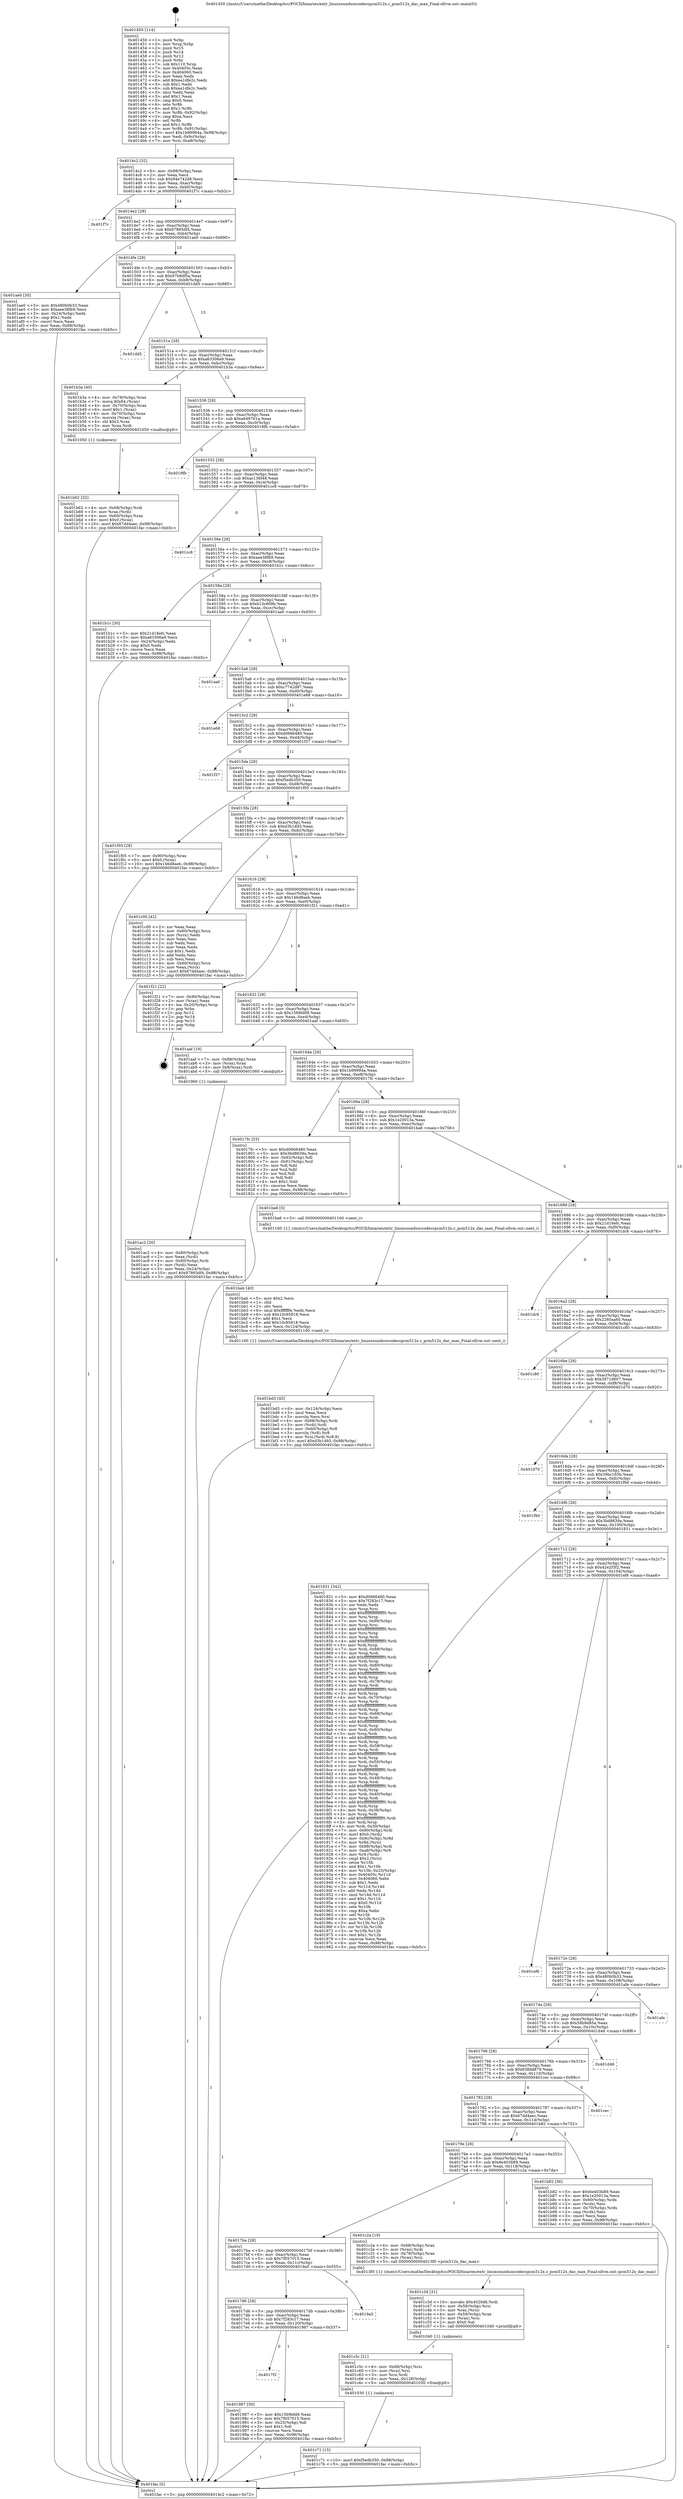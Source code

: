 digraph "0x401450" {
  label = "0x401450 (/mnt/c/Users/mathe/Desktop/tcc/POCII/binaries/extr_linuxsoundsoccodecspcm512x.c_pcm512x_dac_max_Final-ollvm.out::main(0))"
  labelloc = "t"
  node[shape=record]

  Entry [label="",width=0.3,height=0.3,shape=circle,fillcolor=black,style=filled]
  "0x4014c2" [label="{
     0x4014c2 [32]\l
     | [instrs]\l
     &nbsp;&nbsp;0x4014c2 \<+6\>: mov -0x98(%rbp),%eax\l
     &nbsp;&nbsp;0x4014c8 \<+2\>: mov %eax,%ecx\l
     &nbsp;&nbsp;0x4014ca \<+6\>: sub $0x94e742d8,%ecx\l
     &nbsp;&nbsp;0x4014d0 \<+6\>: mov %eax,-0xac(%rbp)\l
     &nbsp;&nbsp;0x4014d6 \<+6\>: mov %ecx,-0xb0(%rbp)\l
     &nbsp;&nbsp;0x4014dc \<+6\>: je 0000000000401f7c \<main+0xb2c\>\l
  }"]
  "0x401f7c" [label="{
     0x401f7c\l
  }", style=dashed]
  "0x4014e2" [label="{
     0x4014e2 [28]\l
     | [instrs]\l
     &nbsp;&nbsp;0x4014e2 \<+5\>: jmp 00000000004014e7 \<main+0x97\>\l
     &nbsp;&nbsp;0x4014e7 \<+6\>: mov -0xac(%rbp),%eax\l
     &nbsp;&nbsp;0x4014ed \<+5\>: sub $0x97865df4,%eax\l
     &nbsp;&nbsp;0x4014f2 \<+6\>: mov %eax,-0xb4(%rbp)\l
     &nbsp;&nbsp;0x4014f8 \<+6\>: je 0000000000401ae0 \<main+0x690\>\l
  }"]
  Exit [label="",width=0.3,height=0.3,shape=circle,fillcolor=black,style=filled,peripheries=2]
  "0x401ae0" [label="{
     0x401ae0 [30]\l
     | [instrs]\l
     &nbsp;&nbsp;0x401ae0 \<+5\>: mov $0x480b0b33,%eax\l
     &nbsp;&nbsp;0x401ae5 \<+5\>: mov $0xaee38fb9,%ecx\l
     &nbsp;&nbsp;0x401aea \<+3\>: mov -0x24(%rbp),%edx\l
     &nbsp;&nbsp;0x401aed \<+3\>: cmp $0x1,%edx\l
     &nbsp;&nbsp;0x401af0 \<+3\>: cmovl %ecx,%eax\l
     &nbsp;&nbsp;0x401af3 \<+6\>: mov %eax,-0x98(%rbp)\l
     &nbsp;&nbsp;0x401af9 \<+5\>: jmp 0000000000401fac \<main+0xb5c\>\l
  }"]
  "0x4014fe" [label="{
     0x4014fe [28]\l
     | [instrs]\l
     &nbsp;&nbsp;0x4014fe \<+5\>: jmp 0000000000401503 \<main+0xb3\>\l
     &nbsp;&nbsp;0x401503 \<+6\>: mov -0xac(%rbp),%eax\l
     &nbsp;&nbsp;0x401509 \<+5\>: sub $0x97b9df5a,%eax\l
     &nbsp;&nbsp;0x40150e \<+6\>: mov %eax,-0xb8(%rbp)\l
     &nbsp;&nbsp;0x401514 \<+6\>: je 0000000000401dd5 \<main+0x985\>\l
  }"]
  "0x401c71" [label="{
     0x401c71 [15]\l
     | [instrs]\l
     &nbsp;&nbsp;0x401c71 \<+10\>: movl $0xf5edb350,-0x98(%rbp)\l
     &nbsp;&nbsp;0x401c7b \<+5\>: jmp 0000000000401fac \<main+0xb5c\>\l
  }"]
  "0x401dd5" [label="{
     0x401dd5\l
  }", style=dashed]
  "0x40151a" [label="{
     0x40151a [28]\l
     | [instrs]\l
     &nbsp;&nbsp;0x40151a \<+5\>: jmp 000000000040151f \<main+0xcf\>\l
     &nbsp;&nbsp;0x40151f \<+6\>: mov -0xac(%rbp),%eax\l
     &nbsp;&nbsp;0x401525 \<+5\>: sub $0xa63306a9,%eax\l
     &nbsp;&nbsp;0x40152a \<+6\>: mov %eax,-0xbc(%rbp)\l
     &nbsp;&nbsp;0x401530 \<+6\>: je 0000000000401b3a \<main+0x6ea\>\l
  }"]
  "0x401c5c" [label="{
     0x401c5c [21]\l
     | [instrs]\l
     &nbsp;&nbsp;0x401c5c \<+4\>: mov -0x68(%rbp),%rsi\l
     &nbsp;&nbsp;0x401c60 \<+3\>: mov (%rsi),%rsi\l
     &nbsp;&nbsp;0x401c63 \<+3\>: mov %rsi,%rdi\l
     &nbsp;&nbsp;0x401c66 \<+6\>: mov %eax,-0x128(%rbp)\l
     &nbsp;&nbsp;0x401c6c \<+5\>: call 0000000000401030 \<free@plt\>\l
     | [calls]\l
     &nbsp;&nbsp;0x401030 \{1\} (unknown)\l
  }"]
  "0x401b3a" [label="{
     0x401b3a [40]\l
     | [instrs]\l
     &nbsp;&nbsp;0x401b3a \<+4\>: mov -0x78(%rbp),%rax\l
     &nbsp;&nbsp;0x401b3e \<+7\>: movq $0x64,(%rax)\l
     &nbsp;&nbsp;0x401b45 \<+4\>: mov -0x70(%rbp),%rax\l
     &nbsp;&nbsp;0x401b49 \<+6\>: movl $0x1,(%rax)\l
     &nbsp;&nbsp;0x401b4f \<+4\>: mov -0x70(%rbp),%rax\l
     &nbsp;&nbsp;0x401b53 \<+3\>: movslq (%rax),%rax\l
     &nbsp;&nbsp;0x401b56 \<+4\>: shl $0x3,%rax\l
     &nbsp;&nbsp;0x401b5a \<+3\>: mov %rax,%rdi\l
     &nbsp;&nbsp;0x401b5d \<+5\>: call 0000000000401050 \<malloc@plt\>\l
     | [calls]\l
     &nbsp;&nbsp;0x401050 \{1\} (unknown)\l
  }"]
  "0x401536" [label="{
     0x401536 [28]\l
     | [instrs]\l
     &nbsp;&nbsp;0x401536 \<+5\>: jmp 000000000040153b \<main+0xeb\>\l
     &nbsp;&nbsp;0x40153b \<+6\>: mov -0xac(%rbp),%eax\l
     &nbsp;&nbsp;0x401541 \<+5\>: sub $0xa649761a,%eax\l
     &nbsp;&nbsp;0x401546 \<+6\>: mov %eax,-0xc0(%rbp)\l
     &nbsp;&nbsp;0x40154c \<+6\>: je 00000000004019fb \<main+0x5ab\>\l
  }"]
  "0x401c3d" [label="{
     0x401c3d [31]\l
     | [instrs]\l
     &nbsp;&nbsp;0x401c3d \<+10\>: movabs $0x4020d6,%rdi\l
     &nbsp;&nbsp;0x401c47 \<+4\>: mov -0x58(%rbp),%rsi\l
     &nbsp;&nbsp;0x401c4b \<+3\>: mov %rax,(%rsi)\l
     &nbsp;&nbsp;0x401c4e \<+4\>: mov -0x58(%rbp),%rax\l
     &nbsp;&nbsp;0x401c52 \<+3\>: mov (%rax),%rsi\l
     &nbsp;&nbsp;0x401c55 \<+2\>: mov $0x0,%al\l
     &nbsp;&nbsp;0x401c57 \<+5\>: call 0000000000401040 \<printf@plt\>\l
     | [calls]\l
     &nbsp;&nbsp;0x401040 \{1\} (unknown)\l
  }"]
  "0x4019fb" [label="{
     0x4019fb\l
  }", style=dashed]
  "0x401552" [label="{
     0x401552 [28]\l
     | [instrs]\l
     &nbsp;&nbsp;0x401552 \<+5\>: jmp 0000000000401557 \<main+0x107\>\l
     &nbsp;&nbsp;0x401557 \<+6\>: mov -0xac(%rbp),%eax\l
     &nbsp;&nbsp;0x40155d \<+5\>: sub $0xac136f48,%eax\l
     &nbsp;&nbsp;0x401562 \<+6\>: mov %eax,-0xc4(%rbp)\l
     &nbsp;&nbsp;0x401568 \<+6\>: je 0000000000401cc8 \<main+0x878\>\l
  }"]
  "0x401bd3" [label="{
     0x401bd3 [45]\l
     | [instrs]\l
     &nbsp;&nbsp;0x401bd3 \<+6\>: mov -0x124(%rbp),%ecx\l
     &nbsp;&nbsp;0x401bd9 \<+3\>: imul %eax,%ecx\l
     &nbsp;&nbsp;0x401bdc \<+3\>: movslq %ecx,%rsi\l
     &nbsp;&nbsp;0x401bdf \<+4\>: mov -0x68(%rbp),%rdi\l
     &nbsp;&nbsp;0x401be3 \<+3\>: mov (%rdi),%rdi\l
     &nbsp;&nbsp;0x401be6 \<+4\>: mov -0x60(%rbp),%r8\l
     &nbsp;&nbsp;0x401bea \<+3\>: movslq (%r8),%r8\l
     &nbsp;&nbsp;0x401bed \<+4\>: mov %rsi,(%rdi,%r8,8)\l
     &nbsp;&nbsp;0x401bf1 \<+10\>: movl $0xd3b1493,-0x98(%rbp)\l
     &nbsp;&nbsp;0x401bfb \<+5\>: jmp 0000000000401fac \<main+0xb5c\>\l
  }"]
  "0x401cc8" [label="{
     0x401cc8\l
  }", style=dashed]
  "0x40156e" [label="{
     0x40156e [28]\l
     | [instrs]\l
     &nbsp;&nbsp;0x40156e \<+5\>: jmp 0000000000401573 \<main+0x123\>\l
     &nbsp;&nbsp;0x401573 \<+6\>: mov -0xac(%rbp),%eax\l
     &nbsp;&nbsp;0x401579 \<+5\>: sub $0xaee38fb9,%eax\l
     &nbsp;&nbsp;0x40157e \<+6\>: mov %eax,-0xc8(%rbp)\l
     &nbsp;&nbsp;0x401584 \<+6\>: je 0000000000401b1c \<main+0x6cc\>\l
  }"]
  "0x401bab" [label="{
     0x401bab [40]\l
     | [instrs]\l
     &nbsp;&nbsp;0x401bab \<+5\>: mov $0x2,%ecx\l
     &nbsp;&nbsp;0x401bb0 \<+1\>: cltd\l
     &nbsp;&nbsp;0x401bb1 \<+2\>: idiv %ecx\l
     &nbsp;&nbsp;0x401bb3 \<+6\>: imul $0xfffffffe,%edx,%ecx\l
     &nbsp;&nbsp;0x401bb9 \<+6\>: sub $0x10c95818,%ecx\l
     &nbsp;&nbsp;0x401bbf \<+3\>: add $0x1,%ecx\l
     &nbsp;&nbsp;0x401bc2 \<+6\>: add $0x10c95818,%ecx\l
     &nbsp;&nbsp;0x401bc8 \<+6\>: mov %ecx,-0x124(%rbp)\l
     &nbsp;&nbsp;0x401bce \<+5\>: call 0000000000401160 \<next_i\>\l
     | [calls]\l
     &nbsp;&nbsp;0x401160 \{1\} (/mnt/c/Users/mathe/Desktop/tcc/POCII/binaries/extr_linuxsoundsoccodecspcm512x.c_pcm512x_dac_max_Final-ollvm.out::next_i)\l
  }"]
  "0x401b1c" [label="{
     0x401b1c [30]\l
     | [instrs]\l
     &nbsp;&nbsp;0x401b1c \<+5\>: mov $0x21d18efc,%eax\l
     &nbsp;&nbsp;0x401b21 \<+5\>: mov $0xa63306a9,%ecx\l
     &nbsp;&nbsp;0x401b26 \<+3\>: mov -0x24(%rbp),%edx\l
     &nbsp;&nbsp;0x401b29 \<+3\>: cmp $0x0,%edx\l
     &nbsp;&nbsp;0x401b2c \<+3\>: cmove %ecx,%eax\l
     &nbsp;&nbsp;0x401b2f \<+6\>: mov %eax,-0x98(%rbp)\l
     &nbsp;&nbsp;0x401b35 \<+5\>: jmp 0000000000401fac \<main+0xb5c\>\l
  }"]
  "0x40158a" [label="{
     0x40158a [28]\l
     | [instrs]\l
     &nbsp;&nbsp;0x40158a \<+5\>: jmp 000000000040158f \<main+0x13f\>\l
     &nbsp;&nbsp;0x40158f \<+6\>: mov -0xac(%rbp),%eax\l
     &nbsp;&nbsp;0x401595 \<+5\>: sub $0xb13c809b,%eax\l
     &nbsp;&nbsp;0x40159a \<+6\>: mov %eax,-0xcc(%rbp)\l
     &nbsp;&nbsp;0x4015a0 \<+6\>: je 0000000000401aa0 \<main+0x650\>\l
  }"]
  "0x401b62" [label="{
     0x401b62 [32]\l
     | [instrs]\l
     &nbsp;&nbsp;0x401b62 \<+4\>: mov -0x68(%rbp),%rdi\l
     &nbsp;&nbsp;0x401b66 \<+3\>: mov %rax,(%rdi)\l
     &nbsp;&nbsp;0x401b69 \<+4\>: mov -0x60(%rbp),%rax\l
     &nbsp;&nbsp;0x401b6d \<+6\>: movl $0x0,(%rax)\l
     &nbsp;&nbsp;0x401b73 \<+10\>: movl $0x67dd4aec,-0x98(%rbp)\l
     &nbsp;&nbsp;0x401b7d \<+5\>: jmp 0000000000401fac \<main+0xb5c\>\l
  }"]
  "0x401aa0" [label="{
     0x401aa0\l
  }", style=dashed]
  "0x4015a6" [label="{
     0x4015a6 [28]\l
     | [instrs]\l
     &nbsp;&nbsp;0x4015a6 \<+5\>: jmp 00000000004015ab \<main+0x15b\>\l
     &nbsp;&nbsp;0x4015ab \<+6\>: mov -0xac(%rbp),%eax\l
     &nbsp;&nbsp;0x4015b1 \<+5\>: sub $0xc7742d87,%eax\l
     &nbsp;&nbsp;0x4015b6 \<+6\>: mov %eax,-0xd0(%rbp)\l
     &nbsp;&nbsp;0x4015bc \<+6\>: je 0000000000401e68 \<main+0xa18\>\l
  }"]
  "0x401ac2" [label="{
     0x401ac2 [30]\l
     | [instrs]\l
     &nbsp;&nbsp;0x401ac2 \<+4\>: mov -0x80(%rbp),%rdi\l
     &nbsp;&nbsp;0x401ac6 \<+2\>: mov %eax,(%rdi)\l
     &nbsp;&nbsp;0x401ac8 \<+4\>: mov -0x80(%rbp),%rdi\l
     &nbsp;&nbsp;0x401acc \<+2\>: mov (%rdi),%eax\l
     &nbsp;&nbsp;0x401ace \<+3\>: mov %eax,-0x24(%rbp)\l
     &nbsp;&nbsp;0x401ad1 \<+10\>: movl $0x97865df4,-0x98(%rbp)\l
     &nbsp;&nbsp;0x401adb \<+5\>: jmp 0000000000401fac \<main+0xb5c\>\l
  }"]
  "0x401e68" [label="{
     0x401e68\l
  }", style=dashed]
  "0x4015c2" [label="{
     0x4015c2 [28]\l
     | [instrs]\l
     &nbsp;&nbsp;0x4015c2 \<+5\>: jmp 00000000004015c7 \<main+0x177\>\l
     &nbsp;&nbsp;0x4015c7 \<+6\>: mov -0xac(%rbp),%eax\l
     &nbsp;&nbsp;0x4015cd \<+5\>: sub $0xd0666480,%eax\l
     &nbsp;&nbsp;0x4015d2 \<+6\>: mov %eax,-0xd4(%rbp)\l
     &nbsp;&nbsp;0x4015d8 \<+6\>: je 0000000000401f37 \<main+0xae7\>\l
  }"]
  "0x4017f2" [label="{
     0x4017f2\l
  }", style=dashed]
  "0x401f37" [label="{
     0x401f37\l
  }", style=dashed]
  "0x4015de" [label="{
     0x4015de [28]\l
     | [instrs]\l
     &nbsp;&nbsp;0x4015de \<+5\>: jmp 00000000004015e3 \<main+0x193\>\l
     &nbsp;&nbsp;0x4015e3 \<+6\>: mov -0xac(%rbp),%eax\l
     &nbsp;&nbsp;0x4015e9 \<+5\>: sub $0xf5edb350,%eax\l
     &nbsp;&nbsp;0x4015ee \<+6\>: mov %eax,-0xd8(%rbp)\l
     &nbsp;&nbsp;0x4015f4 \<+6\>: je 0000000000401f05 \<main+0xab5\>\l
  }"]
  "0x401987" [label="{
     0x401987 [30]\l
     | [instrs]\l
     &nbsp;&nbsp;0x401987 \<+5\>: mov $0x1569bfd9,%eax\l
     &nbsp;&nbsp;0x40198c \<+5\>: mov $0x7f057015,%ecx\l
     &nbsp;&nbsp;0x401991 \<+3\>: mov -0x25(%rbp),%dl\l
     &nbsp;&nbsp;0x401994 \<+3\>: test $0x1,%dl\l
     &nbsp;&nbsp;0x401997 \<+3\>: cmovne %ecx,%eax\l
     &nbsp;&nbsp;0x40199a \<+6\>: mov %eax,-0x98(%rbp)\l
     &nbsp;&nbsp;0x4019a0 \<+5\>: jmp 0000000000401fac \<main+0xb5c\>\l
  }"]
  "0x401f05" [label="{
     0x401f05 [28]\l
     | [instrs]\l
     &nbsp;&nbsp;0x401f05 \<+7\>: mov -0x90(%rbp),%rax\l
     &nbsp;&nbsp;0x401f0c \<+6\>: movl $0x0,(%rax)\l
     &nbsp;&nbsp;0x401f12 \<+10\>: movl $0x146d8aeb,-0x98(%rbp)\l
     &nbsp;&nbsp;0x401f1c \<+5\>: jmp 0000000000401fac \<main+0xb5c\>\l
  }"]
  "0x4015fa" [label="{
     0x4015fa [28]\l
     | [instrs]\l
     &nbsp;&nbsp;0x4015fa \<+5\>: jmp 00000000004015ff \<main+0x1af\>\l
     &nbsp;&nbsp;0x4015ff \<+6\>: mov -0xac(%rbp),%eax\l
     &nbsp;&nbsp;0x401605 \<+5\>: sub $0xd3b1493,%eax\l
     &nbsp;&nbsp;0x40160a \<+6\>: mov %eax,-0xdc(%rbp)\l
     &nbsp;&nbsp;0x401610 \<+6\>: je 0000000000401c00 \<main+0x7b0\>\l
  }"]
  "0x4017d6" [label="{
     0x4017d6 [28]\l
     | [instrs]\l
     &nbsp;&nbsp;0x4017d6 \<+5\>: jmp 00000000004017db \<main+0x38b\>\l
     &nbsp;&nbsp;0x4017db \<+6\>: mov -0xac(%rbp),%eax\l
     &nbsp;&nbsp;0x4017e1 \<+5\>: sub $0x7f283c17,%eax\l
     &nbsp;&nbsp;0x4017e6 \<+6\>: mov %eax,-0x120(%rbp)\l
     &nbsp;&nbsp;0x4017ec \<+6\>: je 0000000000401987 \<main+0x537\>\l
  }"]
  "0x401c00" [label="{
     0x401c00 [42]\l
     | [instrs]\l
     &nbsp;&nbsp;0x401c00 \<+2\>: xor %eax,%eax\l
     &nbsp;&nbsp;0x401c02 \<+4\>: mov -0x60(%rbp),%rcx\l
     &nbsp;&nbsp;0x401c06 \<+2\>: mov (%rcx),%edx\l
     &nbsp;&nbsp;0x401c08 \<+2\>: mov %eax,%esi\l
     &nbsp;&nbsp;0x401c0a \<+2\>: sub %edx,%esi\l
     &nbsp;&nbsp;0x401c0c \<+2\>: mov %eax,%edx\l
     &nbsp;&nbsp;0x401c0e \<+3\>: sub $0x1,%edx\l
     &nbsp;&nbsp;0x401c11 \<+2\>: add %edx,%esi\l
     &nbsp;&nbsp;0x401c13 \<+2\>: sub %esi,%eax\l
     &nbsp;&nbsp;0x401c15 \<+4\>: mov -0x60(%rbp),%rcx\l
     &nbsp;&nbsp;0x401c19 \<+2\>: mov %eax,(%rcx)\l
     &nbsp;&nbsp;0x401c1b \<+10\>: movl $0x67dd4aec,-0x98(%rbp)\l
     &nbsp;&nbsp;0x401c25 \<+5\>: jmp 0000000000401fac \<main+0xb5c\>\l
  }"]
  "0x401616" [label="{
     0x401616 [28]\l
     | [instrs]\l
     &nbsp;&nbsp;0x401616 \<+5\>: jmp 000000000040161b \<main+0x1cb\>\l
     &nbsp;&nbsp;0x40161b \<+6\>: mov -0xac(%rbp),%eax\l
     &nbsp;&nbsp;0x401621 \<+5\>: sub $0x146d8aeb,%eax\l
     &nbsp;&nbsp;0x401626 \<+6\>: mov %eax,-0xe0(%rbp)\l
     &nbsp;&nbsp;0x40162c \<+6\>: je 0000000000401f21 \<main+0xad1\>\l
  }"]
  "0x4019a5" [label="{
     0x4019a5\l
  }", style=dashed]
  "0x401f21" [label="{
     0x401f21 [22]\l
     | [instrs]\l
     &nbsp;&nbsp;0x401f21 \<+7\>: mov -0x90(%rbp),%rax\l
     &nbsp;&nbsp;0x401f28 \<+2\>: mov (%rax),%eax\l
     &nbsp;&nbsp;0x401f2a \<+4\>: lea -0x20(%rbp),%rsp\l
     &nbsp;&nbsp;0x401f2e \<+1\>: pop %rbx\l
     &nbsp;&nbsp;0x401f2f \<+2\>: pop %r12\l
     &nbsp;&nbsp;0x401f31 \<+2\>: pop %r14\l
     &nbsp;&nbsp;0x401f33 \<+2\>: pop %r15\l
     &nbsp;&nbsp;0x401f35 \<+1\>: pop %rbp\l
     &nbsp;&nbsp;0x401f36 \<+1\>: ret\l
  }"]
  "0x401632" [label="{
     0x401632 [28]\l
     | [instrs]\l
     &nbsp;&nbsp;0x401632 \<+5\>: jmp 0000000000401637 \<main+0x1e7\>\l
     &nbsp;&nbsp;0x401637 \<+6\>: mov -0xac(%rbp),%eax\l
     &nbsp;&nbsp;0x40163d \<+5\>: sub $0x1569bfd9,%eax\l
     &nbsp;&nbsp;0x401642 \<+6\>: mov %eax,-0xe4(%rbp)\l
     &nbsp;&nbsp;0x401648 \<+6\>: je 0000000000401aaf \<main+0x65f\>\l
  }"]
  "0x4017ba" [label="{
     0x4017ba [28]\l
     | [instrs]\l
     &nbsp;&nbsp;0x4017ba \<+5\>: jmp 00000000004017bf \<main+0x36f\>\l
     &nbsp;&nbsp;0x4017bf \<+6\>: mov -0xac(%rbp),%eax\l
     &nbsp;&nbsp;0x4017c5 \<+5\>: sub $0x7f057015,%eax\l
     &nbsp;&nbsp;0x4017ca \<+6\>: mov %eax,-0x11c(%rbp)\l
     &nbsp;&nbsp;0x4017d0 \<+6\>: je 00000000004019a5 \<main+0x555\>\l
  }"]
  "0x401aaf" [label="{
     0x401aaf [19]\l
     | [instrs]\l
     &nbsp;&nbsp;0x401aaf \<+7\>: mov -0x88(%rbp),%rax\l
     &nbsp;&nbsp;0x401ab6 \<+3\>: mov (%rax),%rax\l
     &nbsp;&nbsp;0x401ab9 \<+4\>: mov 0x8(%rax),%rdi\l
     &nbsp;&nbsp;0x401abd \<+5\>: call 0000000000401060 \<atoi@plt\>\l
     | [calls]\l
     &nbsp;&nbsp;0x401060 \{1\} (unknown)\l
  }"]
  "0x40164e" [label="{
     0x40164e [28]\l
     | [instrs]\l
     &nbsp;&nbsp;0x40164e \<+5\>: jmp 0000000000401653 \<main+0x203\>\l
     &nbsp;&nbsp;0x401653 \<+6\>: mov -0xac(%rbp),%eax\l
     &nbsp;&nbsp;0x401659 \<+5\>: sub $0x1b99994a,%eax\l
     &nbsp;&nbsp;0x40165e \<+6\>: mov %eax,-0xe8(%rbp)\l
     &nbsp;&nbsp;0x401664 \<+6\>: je 00000000004017fc \<main+0x3ac\>\l
  }"]
  "0x401c2a" [label="{
     0x401c2a [19]\l
     | [instrs]\l
     &nbsp;&nbsp;0x401c2a \<+4\>: mov -0x68(%rbp),%rax\l
     &nbsp;&nbsp;0x401c2e \<+3\>: mov (%rax),%rdi\l
     &nbsp;&nbsp;0x401c31 \<+4\>: mov -0x78(%rbp),%rax\l
     &nbsp;&nbsp;0x401c35 \<+3\>: mov (%rax),%rsi\l
     &nbsp;&nbsp;0x401c38 \<+5\>: call 00000000004013f0 \<pcm512x_dac_max\>\l
     | [calls]\l
     &nbsp;&nbsp;0x4013f0 \{1\} (/mnt/c/Users/mathe/Desktop/tcc/POCII/binaries/extr_linuxsoundsoccodecspcm512x.c_pcm512x_dac_max_Final-ollvm.out::pcm512x_dac_max)\l
  }"]
  "0x4017fc" [label="{
     0x4017fc [53]\l
     | [instrs]\l
     &nbsp;&nbsp;0x4017fc \<+5\>: mov $0xd0666480,%eax\l
     &nbsp;&nbsp;0x401801 \<+5\>: mov $0x3bd8639a,%ecx\l
     &nbsp;&nbsp;0x401806 \<+6\>: mov -0x92(%rbp),%dl\l
     &nbsp;&nbsp;0x40180c \<+7\>: mov -0x91(%rbp),%sil\l
     &nbsp;&nbsp;0x401813 \<+3\>: mov %dl,%dil\l
     &nbsp;&nbsp;0x401816 \<+3\>: and %sil,%dil\l
     &nbsp;&nbsp;0x401819 \<+3\>: xor %sil,%dl\l
     &nbsp;&nbsp;0x40181c \<+3\>: or %dl,%dil\l
     &nbsp;&nbsp;0x40181f \<+4\>: test $0x1,%dil\l
     &nbsp;&nbsp;0x401823 \<+3\>: cmovne %ecx,%eax\l
     &nbsp;&nbsp;0x401826 \<+6\>: mov %eax,-0x98(%rbp)\l
     &nbsp;&nbsp;0x40182c \<+5\>: jmp 0000000000401fac \<main+0xb5c\>\l
  }"]
  "0x40166a" [label="{
     0x40166a [28]\l
     | [instrs]\l
     &nbsp;&nbsp;0x40166a \<+5\>: jmp 000000000040166f \<main+0x21f\>\l
     &nbsp;&nbsp;0x40166f \<+6\>: mov -0xac(%rbp),%eax\l
     &nbsp;&nbsp;0x401675 \<+5\>: sub $0x1e20013a,%eax\l
     &nbsp;&nbsp;0x40167a \<+6\>: mov %eax,-0xec(%rbp)\l
     &nbsp;&nbsp;0x401680 \<+6\>: je 0000000000401ba6 \<main+0x756\>\l
  }"]
  "0x401fac" [label="{
     0x401fac [5]\l
     | [instrs]\l
     &nbsp;&nbsp;0x401fac \<+5\>: jmp 00000000004014c2 \<main+0x72\>\l
  }"]
  "0x401450" [label="{
     0x401450 [114]\l
     | [instrs]\l
     &nbsp;&nbsp;0x401450 \<+1\>: push %rbp\l
     &nbsp;&nbsp;0x401451 \<+3\>: mov %rsp,%rbp\l
     &nbsp;&nbsp;0x401454 \<+2\>: push %r15\l
     &nbsp;&nbsp;0x401456 \<+2\>: push %r14\l
     &nbsp;&nbsp;0x401458 \<+2\>: push %r12\l
     &nbsp;&nbsp;0x40145a \<+1\>: push %rbx\l
     &nbsp;&nbsp;0x40145b \<+7\>: sub $0x110,%rsp\l
     &nbsp;&nbsp;0x401462 \<+7\>: mov 0x40405c,%eax\l
     &nbsp;&nbsp;0x401469 \<+7\>: mov 0x404060,%ecx\l
     &nbsp;&nbsp;0x401470 \<+2\>: mov %eax,%edx\l
     &nbsp;&nbsp;0x401472 \<+6\>: add $0xea1dfe2c,%edx\l
     &nbsp;&nbsp;0x401478 \<+3\>: sub $0x1,%edx\l
     &nbsp;&nbsp;0x40147b \<+6\>: sub $0xea1dfe2c,%edx\l
     &nbsp;&nbsp;0x401481 \<+3\>: imul %edx,%eax\l
     &nbsp;&nbsp;0x401484 \<+3\>: and $0x1,%eax\l
     &nbsp;&nbsp;0x401487 \<+3\>: cmp $0x0,%eax\l
     &nbsp;&nbsp;0x40148a \<+4\>: sete %r8b\l
     &nbsp;&nbsp;0x40148e \<+4\>: and $0x1,%r8b\l
     &nbsp;&nbsp;0x401492 \<+7\>: mov %r8b,-0x92(%rbp)\l
     &nbsp;&nbsp;0x401499 \<+3\>: cmp $0xa,%ecx\l
     &nbsp;&nbsp;0x40149c \<+4\>: setl %r8b\l
     &nbsp;&nbsp;0x4014a0 \<+4\>: and $0x1,%r8b\l
     &nbsp;&nbsp;0x4014a4 \<+7\>: mov %r8b,-0x91(%rbp)\l
     &nbsp;&nbsp;0x4014ab \<+10\>: movl $0x1b99994a,-0x98(%rbp)\l
     &nbsp;&nbsp;0x4014b5 \<+6\>: mov %edi,-0x9c(%rbp)\l
     &nbsp;&nbsp;0x4014bb \<+7\>: mov %rsi,-0xa8(%rbp)\l
  }"]
  "0x40179e" [label="{
     0x40179e [28]\l
     | [instrs]\l
     &nbsp;&nbsp;0x40179e \<+5\>: jmp 00000000004017a3 \<main+0x353\>\l
     &nbsp;&nbsp;0x4017a3 \<+6\>: mov -0xac(%rbp),%eax\l
     &nbsp;&nbsp;0x4017a9 \<+5\>: sub $0x6e403b89,%eax\l
     &nbsp;&nbsp;0x4017ae \<+6\>: mov %eax,-0x118(%rbp)\l
     &nbsp;&nbsp;0x4017b4 \<+6\>: je 0000000000401c2a \<main+0x7da\>\l
  }"]
  "0x401ba6" [label="{
     0x401ba6 [5]\l
     | [instrs]\l
     &nbsp;&nbsp;0x401ba6 \<+5\>: call 0000000000401160 \<next_i\>\l
     | [calls]\l
     &nbsp;&nbsp;0x401160 \{1\} (/mnt/c/Users/mathe/Desktop/tcc/POCII/binaries/extr_linuxsoundsoccodecspcm512x.c_pcm512x_dac_max_Final-ollvm.out::next_i)\l
  }"]
  "0x401686" [label="{
     0x401686 [28]\l
     | [instrs]\l
     &nbsp;&nbsp;0x401686 \<+5\>: jmp 000000000040168b \<main+0x23b\>\l
     &nbsp;&nbsp;0x40168b \<+6\>: mov -0xac(%rbp),%eax\l
     &nbsp;&nbsp;0x401691 \<+5\>: sub $0x21d18efc,%eax\l
     &nbsp;&nbsp;0x401696 \<+6\>: mov %eax,-0xf0(%rbp)\l
     &nbsp;&nbsp;0x40169c \<+6\>: je 0000000000401dc6 \<main+0x976\>\l
  }"]
  "0x401b82" [label="{
     0x401b82 [36]\l
     | [instrs]\l
     &nbsp;&nbsp;0x401b82 \<+5\>: mov $0x6e403b89,%eax\l
     &nbsp;&nbsp;0x401b87 \<+5\>: mov $0x1e20013a,%ecx\l
     &nbsp;&nbsp;0x401b8c \<+4\>: mov -0x60(%rbp),%rdx\l
     &nbsp;&nbsp;0x401b90 \<+2\>: mov (%rdx),%esi\l
     &nbsp;&nbsp;0x401b92 \<+4\>: mov -0x70(%rbp),%rdx\l
     &nbsp;&nbsp;0x401b96 \<+2\>: cmp (%rdx),%esi\l
     &nbsp;&nbsp;0x401b98 \<+3\>: cmovl %ecx,%eax\l
     &nbsp;&nbsp;0x401b9b \<+6\>: mov %eax,-0x98(%rbp)\l
     &nbsp;&nbsp;0x401ba1 \<+5\>: jmp 0000000000401fac \<main+0xb5c\>\l
  }"]
  "0x401dc6" [label="{
     0x401dc6\l
  }", style=dashed]
  "0x4016a2" [label="{
     0x4016a2 [28]\l
     | [instrs]\l
     &nbsp;&nbsp;0x4016a2 \<+5\>: jmp 00000000004016a7 \<main+0x257\>\l
     &nbsp;&nbsp;0x4016a7 \<+6\>: mov -0xac(%rbp),%eax\l
     &nbsp;&nbsp;0x4016ad \<+5\>: sub $0x2260aa60,%eax\l
     &nbsp;&nbsp;0x4016b2 \<+6\>: mov %eax,-0xf4(%rbp)\l
     &nbsp;&nbsp;0x4016b8 \<+6\>: je 0000000000401c80 \<main+0x830\>\l
  }"]
  "0x401782" [label="{
     0x401782 [28]\l
     | [instrs]\l
     &nbsp;&nbsp;0x401782 \<+5\>: jmp 0000000000401787 \<main+0x337\>\l
     &nbsp;&nbsp;0x401787 \<+6\>: mov -0xac(%rbp),%eax\l
     &nbsp;&nbsp;0x40178d \<+5\>: sub $0x67dd4aec,%eax\l
     &nbsp;&nbsp;0x401792 \<+6\>: mov %eax,-0x114(%rbp)\l
     &nbsp;&nbsp;0x401798 \<+6\>: je 0000000000401b82 \<main+0x732\>\l
  }"]
  "0x401c80" [label="{
     0x401c80\l
  }", style=dashed]
  "0x4016be" [label="{
     0x4016be [28]\l
     | [instrs]\l
     &nbsp;&nbsp;0x4016be \<+5\>: jmp 00000000004016c3 \<main+0x273\>\l
     &nbsp;&nbsp;0x4016c3 \<+6\>: mov -0xac(%rbp),%eax\l
     &nbsp;&nbsp;0x4016c9 \<+5\>: sub $0x3971d607,%eax\l
     &nbsp;&nbsp;0x4016ce \<+6\>: mov %eax,-0xf8(%rbp)\l
     &nbsp;&nbsp;0x4016d4 \<+6\>: je 0000000000401d70 \<main+0x920\>\l
  }"]
  "0x401cec" [label="{
     0x401cec\l
  }", style=dashed]
  "0x401d70" [label="{
     0x401d70\l
  }", style=dashed]
  "0x4016da" [label="{
     0x4016da [28]\l
     | [instrs]\l
     &nbsp;&nbsp;0x4016da \<+5\>: jmp 00000000004016df \<main+0x28f\>\l
     &nbsp;&nbsp;0x4016df \<+6\>: mov -0xac(%rbp),%eax\l
     &nbsp;&nbsp;0x4016e5 \<+5\>: sub $0x39bc165b,%eax\l
     &nbsp;&nbsp;0x4016ea \<+6\>: mov %eax,-0xfc(%rbp)\l
     &nbsp;&nbsp;0x4016f0 \<+6\>: je 0000000000401f9d \<main+0xb4d\>\l
  }"]
  "0x401766" [label="{
     0x401766 [28]\l
     | [instrs]\l
     &nbsp;&nbsp;0x401766 \<+5\>: jmp 000000000040176b \<main+0x31b\>\l
     &nbsp;&nbsp;0x40176b \<+6\>: mov -0xac(%rbp),%eax\l
     &nbsp;&nbsp;0x401771 \<+5\>: sub $0x638dd879,%eax\l
     &nbsp;&nbsp;0x401776 \<+6\>: mov %eax,-0x110(%rbp)\l
     &nbsp;&nbsp;0x40177c \<+6\>: je 0000000000401cec \<main+0x89c\>\l
  }"]
  "0x401f9d" [label="{
     0x401f9d\l
  }", style=dashed]
  "0x4016f6" [label="{
     0x4016f6 [28]\l
     | [instrs]\l
     &nbsp;&nbsp;0x4016f6 \<+5\>: jmp 00000000004016fb \<main+0x2ab\>\l
     &nbsp;&nbsp;0x4016fb \<+6\>: mov -0xac(%rbp),%eax\l
     &nbsp;&nbsp;0x401701 \<+5\>: sub $0x3bd8639a,%eax\l
     &nbsp;&nbsp;0x401706 \<+6\>: mov %eax,-0x100(%rbp)\l
     &nbsp;&nbsp;0x40170c \<+6\>: je 0000000000401831 \<main+0x3e1\>\l
  }"]
  "0x401d46" [label="{
     0x401d46\l
  }", style=dashed]
  "0x401831" [label="{
     0x401831 [342]\l
     | [instrs]\l
     &nbsp;&nbsp;0x401831 \<+5\>: mov $0xd0666480,%eax\l
     &nbsp;&nbsp;0x401836 \<+5\>: mov $0x7f283c17,%ecx\l
     &nbsp;&nbsp;0x40183b \<+2\>: xor %edx,%edx\l
     &nbsp;&nbsp;0x40183d \<+3\>: mov %rsp,%rsi\l
     &nbsp;&nbsp;0x401840 \<+4\>: add $0xfffffffffffffff0,%rsi\l
     &nbsp;&nbsp;0x401844 \<+3\>: mov %rsi,%rsp\l
     &nbsp;&nbsp;0x401847 \<+7\>: mov %rsi,-0x90(%rbp)\l
     &nbsp;&nbsp;0x40184e \<+3\>: mov %rsp,%rsi\l
     &nbsp;&nbsp;0x401851 \<+4\>: add $0xfffffffffffffff0,%rsi\l
     &nbsp;&nbsp;0x401855 \<+3\>: mov %rsi,%rsp\l
     &nbsp;&nbsp;0x401858 \<+3\>: mov %rsp,%rdi\l
     &nbsp;&nbsp;0x40185b \<+4\>: add $0xfffffffffffffff0,%rdi\l
     &nbsp;&nbsp;0x40185f \<+3\>: mov %rdi,%rsp\l
     &nbsp;&nbsp;0x401862 \<+7\>: mov %rdi,-0x88(%rbp)\l
     &nbsp;&nbsp;0x401869 \<+3\>: mov %rsp,%rdi\l
     &nbsp;&nbsp;0x40186c \<+4\>: add $0xfffffffffffffff0,%rdi\l
     &nbsp;&nbsp;0x401870 \<+3\>: mov %rdi,%rsp\l
     &nbsp;&nbsp;0x401873 \<+4\>: mov %rdi,-0x80(%rbp)\l
     &nbsp;&nbsp;0x401877 \<+3\>: mov %rsp,%rdi\l
     &nbsp;&nbsp;0x40187a \<+4\>: add $0xfffffffffffffff0,%rdi\l
     &nbsp;&nbsp;0x40187e \<+3\>: mov %rdi,%rsp\l
     &nbsp;&nbsp;0x401881 \<+4\>: mov %rdi,-0x78(%rbp)\l
     &nbsp;&nbsp;0x401885 \<+3\>: mov %rsp,%rdi\l
     &nbsp;&nbsp;0x401888 \<+4\>: add $0xfffffffffffffff0,%rdi\l
     &nbsp;&nbsp;0x40188c \<+3\>: mov %rdi,%rsp\l
     &nbsp;&nbsp;0x40188f \<+4\>: mov %rdi,-0x70(%rbp)\l
     &nbsp;&nbsp;0x401893 \<+3\>: mov %rsp,%rdi\l
     &nbsp;&nbsp;0x401896 \<+4\>: add $0xfffffffffffffff0,%rdi\l
     &nbsp;&nbsp;0x40189a \<+3\>: mov %rdi,%rsp\l
     &nbsp;&nbsp;0x40189d \<+4\>: mov %rdi,-0x68(%rbp)\l
     &nbsp;&nbsp;0x4018a1 \<+3\>: mov %rsp,%rdi\l
     &nbsp;&nbsp;0x4018a4 \<+4\>: add $0xfffffffffffffff0,%rdi\l
     &nbsp;&nbsp;0x4018a8 \<+3\>: mov %rdi,%rsp\l
     &nbsp;&nbsp;0x4018ab \<+4\>: mov %rdi,-0x60(%rbp)\l
     &nbsp;&nbsp;0x4018af \<+3\>: mov %rsp,%rdi\l
     &nbsp;&nbsp;0x4018b2 \<+4\>: add $0xfffffffffffffff0,%rdi\l
     &nbsp;&nbsp;0x4018b6 \<+3\>: mov %rdi,%rsp\l
     &nbsp;&nbsp;0x4018b9 \<+4\>: mov %rdi,-0x58(%rbp)\l
     &nbsp;&nbsp;0x4018bd \<+3\>: mov %rsp,%rdi\l
     &nbsp;&nbsp;0x4018c0 \<+4\>: add $0xfffffffffffffff0,%rdi\l
     &nbsp;&nbsp;0x4018c4 \<+3\>: mov %rdi,%rsp\l
     &nbsp;&nbsp;0x4018c7 \<+4\>: mov %rdi,-0x50(%rbp)\l
     &nbsp;&nbsp;0x4018cb \<+3\>: mov %rsp,%rdi\l
     &nbsp;&nbsp;0x4018ce \<+4\>: add $0xfffffffffffffff0,%rdi\l
     &nbsp;&nbsp;0x4018d2 \<+3\>: mov %rdi,%rsp\l
     &nbsp;&nbsp;0x4018d5 \<+4\>: mov %rdi,-0x48(%rbp)\l
     &nbsp;&nbsp;0x4018d9 \<+3\>: mov %rsp,%rdi\l
     &nbsp;&nbsp;0x4018dc \<+4\>: add $0xfffffffffffffff0,%rdi\l
     &nbsp;&nbsp;0x4018e0 \<+3\>: mov %rdi,%rsp\l
     &nbsp;&nbsp;0x4018e3 \<+4\>: mov %rdi,-0x40(%rbp)\l
     &nbsp;&nbsp;0x4018e7 \<+3\>: mov %rsp,%rdi\l
     &nbsp;&nbsp;0x4018ea \<+4\>: add $0xfffffffffffffff0,%rdi\l
     &nbsp;&nbsp;0x4018ee \<+3\>: mov %rdi,%rsp\l
     &nbsp;&nbsp;0x4018f1 \<+4\>: mov %rdi,-0x38(%rbp)\l
     &nbsp;&nbsp;0x4018f5 \<+3\>: mov %rsp,%rdi\l
     &nbsp;&nbsp;0x4018f8 \<+4\>: add $0xfffffffffffffff0,%rdi\l
     &nbsp;&nbsp;0x4018fc \<+3\>: mov %rdi,%rsp\l
     &nbsp;&nbsp;0x4018ff \<+4\>: mov %rdi,-0x30(%rbp)\l
     &nbsp;&nbsp;0x401903 \<+7\>: mov -0x90(%rbp),%rdi\l
     &nbsp;&nbsp;0x40190a \<+6\>: movl $0x0,(%rdi)\l
     &nbsp;&nbsp;0x401910 \<+7\>: mov -0x9c(%rbp),%r8d\l
     &nbsp;&nbsp;0x401917 \<+3\>: mov %r8d,(%rsi)\l
     &nbsp;&nbsp;0x40191a \<+7\>: mov -0x88(%rbp),%rdi\l
     &nbsp;&nbsp;0x401921 \<+7\>: mov -0xa8(%rbp),%r9\l
     &nbsp;&nbsp;0x401928 \<+3\>: mov %r9,(%rdi)\l
     &nbsp;&nbsp;0x40192b \<+3\>: cmpl $0x2,(%rsi)\l
     &nbsp;&nbsp;0x40192e \<+4\>: setne %r10b\l
     &nbsp;&nbsp;0x401932 \<+4\>: and $0x1,%r10b\l
     &nbsp;&nbsp;0x401936 \<+4\>: mov %r10b,-0x25(%rbp)\l
     &nbsp;&nbsp;0x40193a \<+8\>: mov 0x40405c,%r11d\l
     &nbsp;&nbsp;0x401942 \<+7\>: mov 0x404060,%ebx\l
     &nbsp;&nbsp;0x401949 \<+3\>: sub $0x1,%edx\l
     &nbsp;&nbsp;0x40194c \<+3\>: mov %r11d,%r14d\l
     &nbsp;&nbsp;0x40194f \<+3\>: add %edx,%r14d\l
     &nbsp;&nbsp;0x401952 \<+4\>: imul %r14d,%r11d\l
     &nbsp;&nbsp;0x401956 \<+4\>: and $0x1,%r11d\l
     &nbsp;&nbsp;0x40195a \<+4\>: cmp $0x0,%r11d\l
     &nbsp;&nbsp;0x40195e \<+4\>: sete %r10b\l
     &nbsp;&nbsp;0x401962 \<+3\>: cmp $0xa,%ebx\l
     &nbsp;&nbsp;0x401965 \<+4\>: setl %r15b\l
     &nbsp;&nbsp;0x401969 \<+3\>: mov %r10b,%r12b\l
     &nbsp;&nbsp;0x40196c \<+3\>: and %r15b,%r12b\l
     &nbsp;&nbsp;0x40196f \<+3\>: xor %r15b,%r10b\l
     &nbsp;&nbsp;0x401972 \<+3\>: or %r10b,%r12b\l
     &nbsp;&nbsp;0x401975 \<+4\>: test $0x1,%r12b\l
     &nbsp;&nbsp;0x401979 \<+3\>: cmovne %ecx,%eax\l
     &nbsp;&nbsp;0x40197c \<+6\>: mov %eax,-0x98(%rbp)\l
     &nbsp;&nbsp;0x401982 \<+5\>: jmp 0000000000401fac \<main+0xb5c\>\l
  }"]
  "0x401712" [label="{
     0x401712 [28]\l
     | [instrs]\l
     &nbsp;&nbsp;0x401712 \<+5\>: jmp 0000000000401717 \<main+0x2c7\>\l
     &nbsp;&nbsp;0x401717 \<+6\>: mov -0xac(%rbp),%eax\l
     &nbsp;&nbsp;0x40171d \<+5\>: sub $0x42e2f3f2,%eax\l
     &nbsp;&nbsp;0x401722 \<+6\>: mov %eax,-0x104(%rbp)\l
     &nbsp;&nbsp;0x401728 \<+6\>: je 0000000000401ef6 \<main+0xaa6\>\l
  }"]
  "0x40174a" [label="{
     0x40174a [28]\l
     | [instrs]\l
     &nbsp;&nbsp;0x40174a \<+5\>: jmp 000000000040174f \<main+0x2ff\>\l
     &nbsp;&nbsp;0x40174f \<+6\>: mov -0xac(%rbp),%eax\l
     &nbsp;&nbsp;0x401755 \<+5\>: sub $0x58b9d85a,%eax\l
     &nbsp;&nbsp;0x40175a \<+6\>: mov %eax,-0x10c(%rbp)\l
     &nbsp;&nbsp;0x401760 \<+6\>: je 0000000000401d46 \<main+0x8f6\>\l
  }"]
  "0x401afe" [label="{
     0x401afe\l
  }", style=dashed]
  "0x401ef6" [label="{
     0x401ef6\l
  }", style=dashed]
  "0x40172e" [label="{
     0x40172e [28]\l
     | [instrs]\l
     &nbsp;&nbsp;0x40172e \<+5\>: jmp 0000000000401733 \<main+0x2e3\>\l
     &nbsp;&nbsp;0x401733 \<+6\>: mov -0xac(%rbp),%eax\l
     &nbsp;&nbsp;0x401739 \<+5\>: sub $0x480b0b33,%eax\l
     &nbsp;&nbsp;0x40173e \<+6\>: mov %eax,-0x108(%rbp)\l
     &nbsp;&nbsp;0x401744 \<+6\>: je 0000000000401afe \<main+0x6ae\>\l
  }"]
  Entry -> "0x401450" [label=" 1"]
  "0x4014c2" -> "0x401f7c" [label=" 0"]
  "0x4014c2" -> "0x4014e2" [label=" 14"]
  "0x401f21" -> Exit [label=" 1"]
  "0x4014e2" -> "0x401ae0" [label=" 1"]
  "0x4014e2" -> "0x4014fe" [label=" 13"]
  "0x401f05" -> "0x401fac" [label=" 1"]
  "0x4014fe" -> "0x401dd5" [label=" 0"]
  "0x4014fe" -> "0x40151a" [label=" 13"]
  "0x401c71" -> "0x401fac" [label=" 1"]
  "0x40151a" -> "0x401b3a" [label=" 1"]
  "0x40151a" -> "0x401536" [label=" 12"]
  "0x401c5c" -> "0x401c71" [label=" 1"]
  "0x401536" -> "0x4019fb" [label=" 0"]
  "0x401536" -> "0x401552" [label=" 12"]
  "0x401c3d" -> "0x401c5c" [label=" 1"]
  "0x401552" -> "0x401cc8" [label=" 0"]
  "0x401552" -> "0x40156e" [label=" 12"]
  "0x401c2a" -> "0x401c3d" [label=" 1"]
  "0x40156e" -> "0x401b1c" [label=" 1"]
  "0x40156e" -> "0x40158a" [label=" 11"]
  "0x401c00" -> "0x401fac" [label=" 1"]
  "0x40158a" -> "0x401aa0" [label=" 0"]
  "0x40158a" -> "0x4015a6" [label=" 11"]
  "0x401bd3" -> "0x401fac" [label=" 1"]
  "0x4015a6" -> "0x401e68" [label=" 0"]
  "0x4015a6" -> "0x4015c2" [label=" 11"]
  "0x401bab" -> "0x401bd3" [label=" 1"]
  "0x4015c2" -> "0x401f37" [label=" 0"]
  "0x4015c2" -> "0x4015de" [label=" 11"]
  "0x401ba6" -> "0x401bab" [label=" 1"]
  "0x4015de" -> "0x401f05" [label=" 1"]
  "0x4015de" -> "0x4015fa" [label=" 10"]
  "0x401b82" -> "0x401fac" [label=" 2"]
  "0x4015fa" -> "0x401c00" [label=" 1"]
  "0x4015fa" -> "0x401616" [label=" 9"]
  "0x401b3a" -> "0x401b62" [label=" 1"]
  "0x401616" -> "0x401f21" [label=" 1"]
  "0x401616" -> "0x401632" [label=" 8"]
  "0x401b1c" -> "0x401fac" [label=" 1"]
  "0x401632" -> "0x401aaf" [label=" 1"]
  "0x401632" -> "0x40164e" [label=" 7"]
  "0x401ac2" -> "0x401fac" [label=" 1"]
  "0x40164e" -> "0x4017fc" [label=" 1"]
  "0x40164e" -> "0x40166a" [label=" 6"]
  "0x4017fc" -> "0x401fac" [label=" 1"]
  "0x401450" -> "0x4014c2" [label=" 1"]
  "0x401fac" -> "0x4014c2" [label=" 13"]
  "0x401aaf" -> "0x401ac2" [label=" 1"]
  "0x40166a" -> "0x401ba6" [label=" 1"]
  "0x40166a" -> "0x401686" [label=" 5"]
  "0x4017d6" -> "0x4017f2" [label=" 0"]
  "0x401686" -> "0x401dc6" [label=" 0"]
  "0x401686" -> "0x4016a2" [label=" 5"]
  "0x4017d6" -> "0x401987" [label=" 1"]
  "0x4016a2" -> "0x401c80" [label=" 0"]
  "0x4016a2" -> "0x4016be" [label=" 5"]
  "0x4017ba" -> "0x4017d6" [label=" 1"]
  "0x4016be" -> "0x401d70" [label=" 0"]
  "0x4016be" -> "0x4016da" [label=" 5"]
  "0x4017ba" -> "0x4019a5" [label=" 0"]
  "0x4016da" -> "0x401f9d" [label=" 0"]
  "0x4016da" -> "0x4016f6" [label=" 5"]
  "0x40179e" -> "0x4017ba" [label=" 1"]
  "0x4016f6" -> "0x401831" [label=" 1"]
  "0x4016f6" -> "0x401712" [label=" 4"]
  "0x40179e" -> "0x401c2a" [label=" 1"]
  "0x401831" -> "0x401fac" [label=" 1"]
  "0x401782" -> "0x40179e" [label=" 2"]
  "0x401712" -> "0x401ef6" [label=" 0"]
  "0x401712" -> "0x40172e" [label=" 4"]
  "0x401782" -> "0x401b82" [label=" 2"]
  "0x40172e" -> "0x401afe" [label=" 0"]
  "0x40172e" -> "0x40174a" [label=" 4"]
  "0x401987" -> "0x401fac" [label=" 1"]
  "0x40174a" -> "0x401d46" [label=" 0"]
  "0x40174a" -> "0x401766" [label=" 4"]
  "0x401ae0" -> "0x401fac" [label=" 1"]
  "0x401766" -> "0x401cec" [label=" 0"]
  "0x401766" -> "0x401782" [label=" 4"]
  "0x401b62" -> "0x401fac" [label=" 1"]
}
